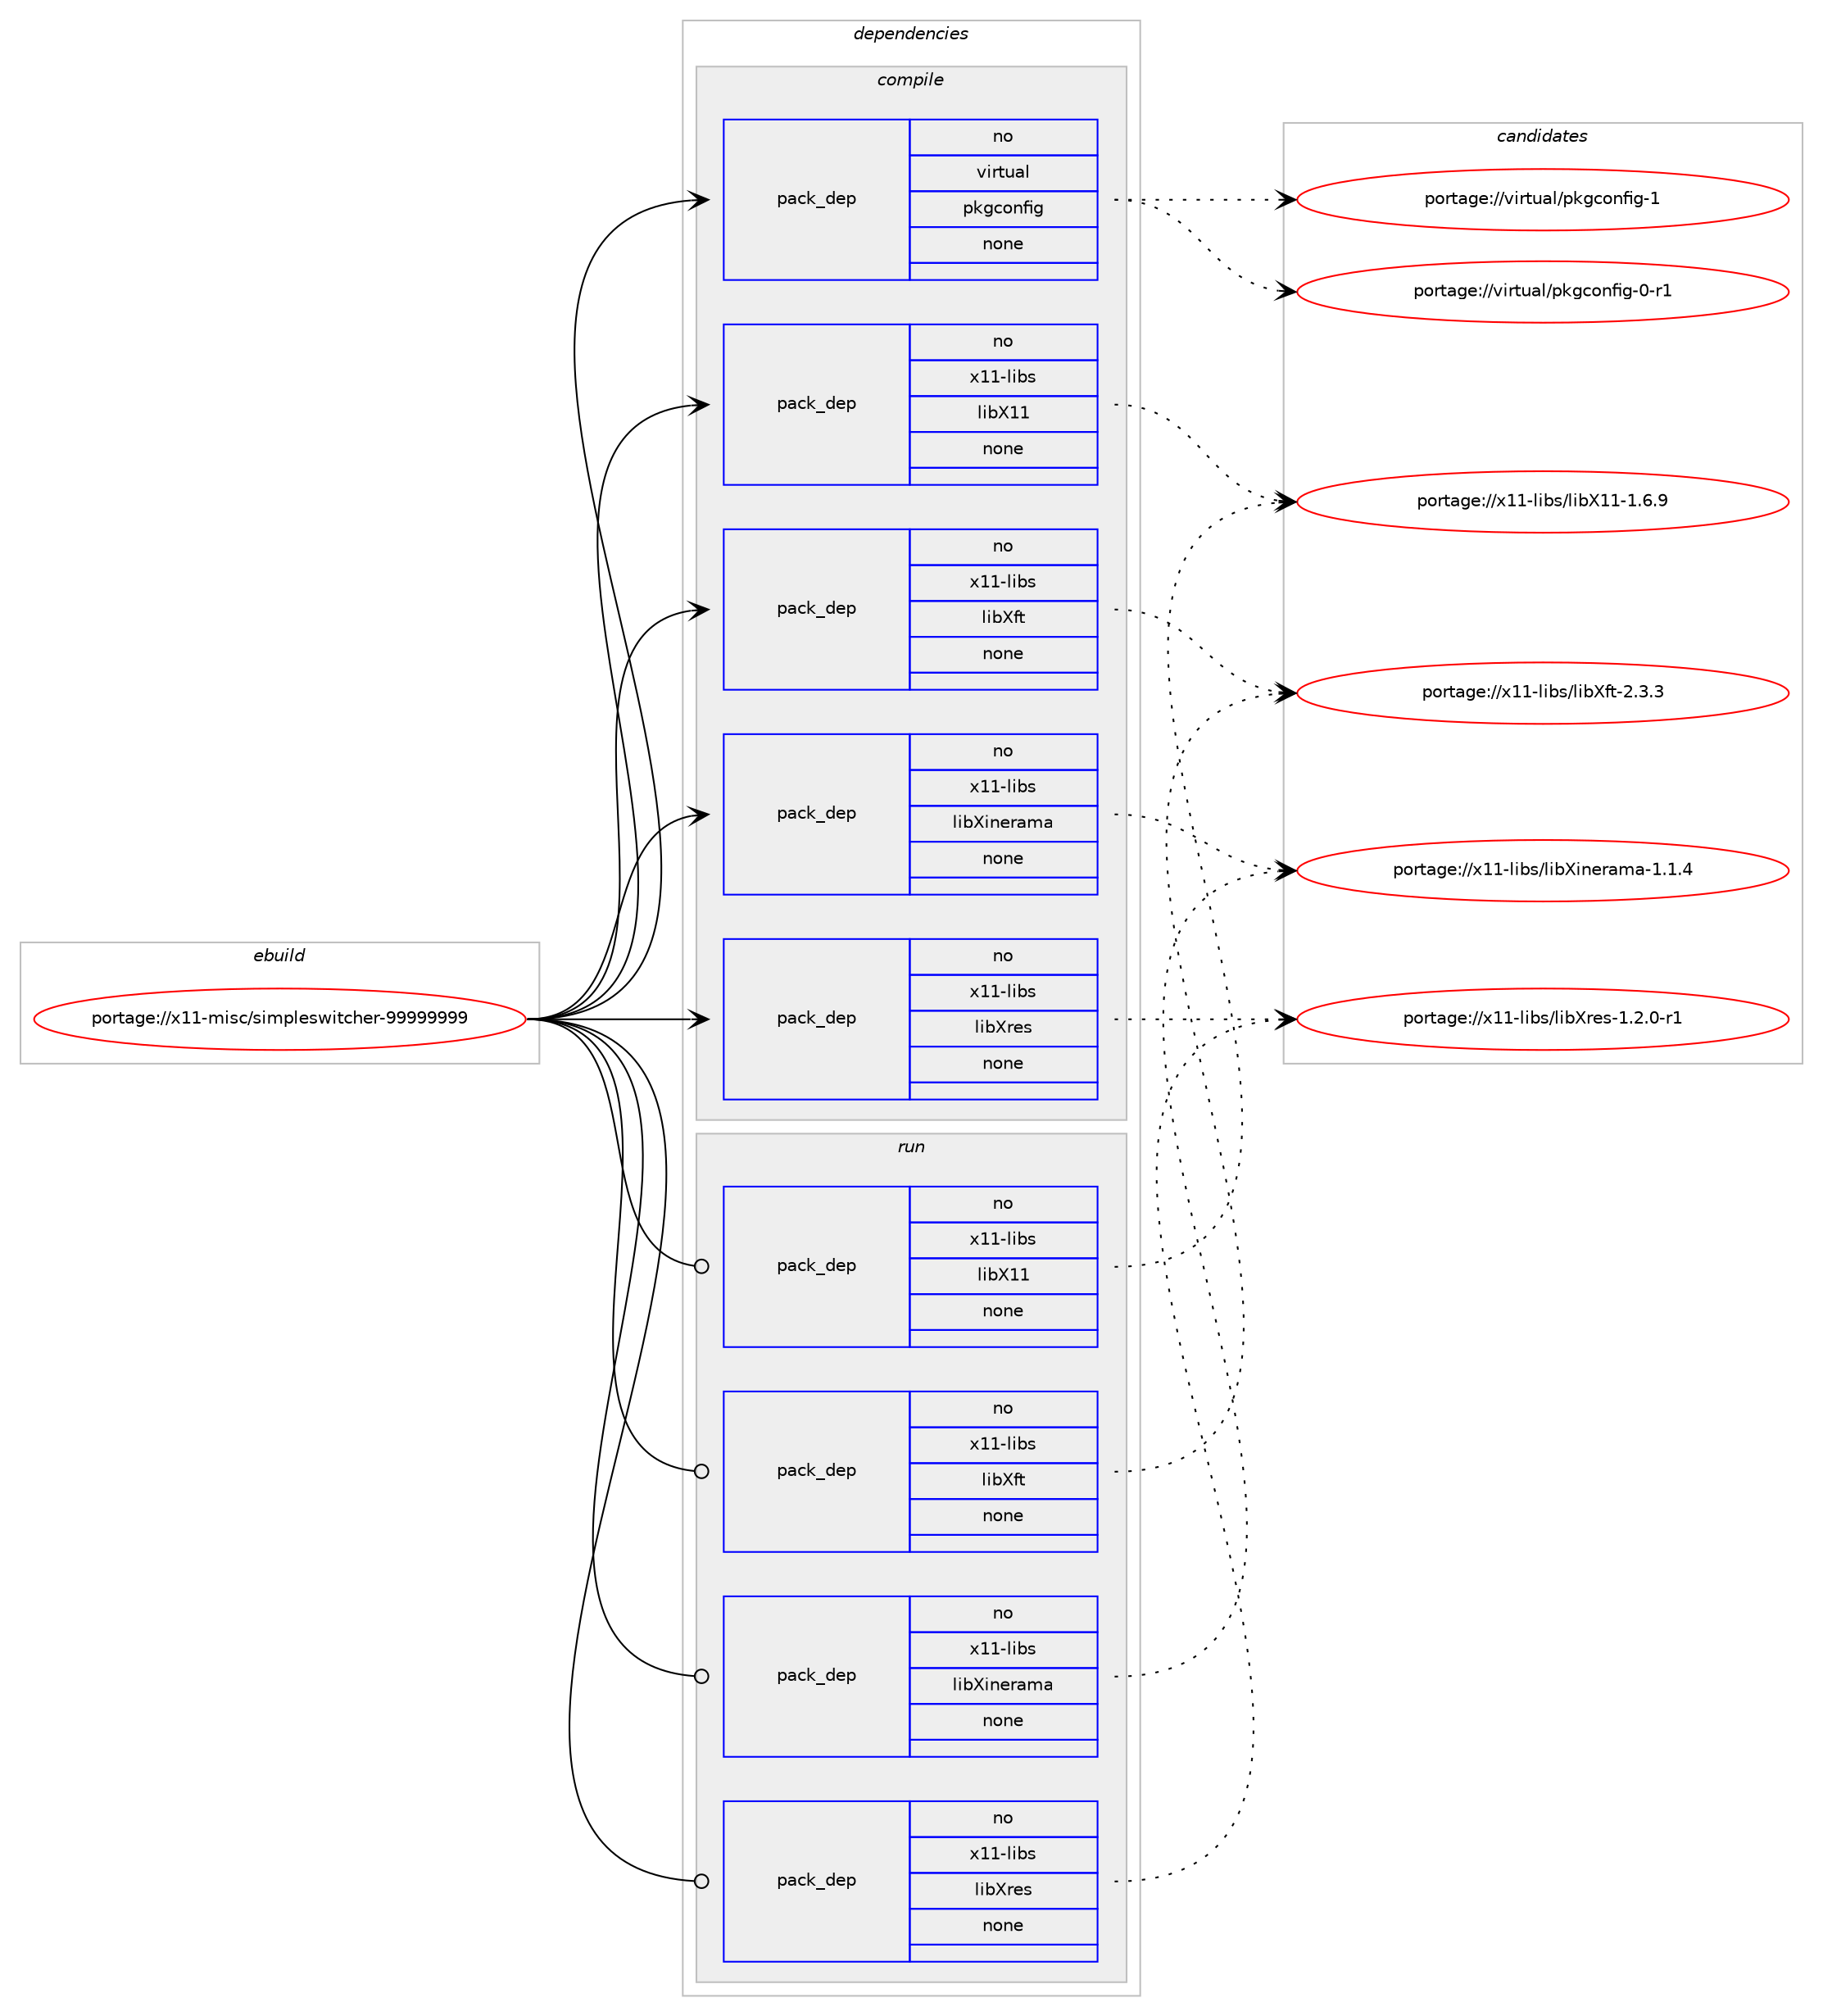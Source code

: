 digraph prolog {

# *************
# Graph options
# *************

newrank=true;
concentrate=true;
compound=true;
graph [rankdir=LR,fontname=Helvetica,fontsize=10,ranksep=1.5];#, ranksep=2.5, nodesep=0.2];
edge  [arrowhead=vee];
node  [fontname=Helvetica,fontsize=10];

# **********
# The ebuild
# **********

subgraph cluster_leftcol {
color=gray;
rank=same;
label=<<i>ebuild</i>>;
id [label="portage://x11-misc/simpleswitcher-99999999", color=red, width=4, href="../x11-misc/simpleswitcher-99999999.svg"];
}

# ****************
# The dependencies
# ****************

subgraph cluster_midcol {
color=gray;
label=<<i>dependencies</i>>;
subgraph cluster_compile {
fillcolor="#eeeeee";
style=filled;
label=<<i>compile</i>>;
subgraph pack7646 {
dependency8937 [label=<<TABLE BORDER="0" CELLBORDER="1" CELLSPACING="0" CELLPADDING="4" WIDTH="220"><TR><TD ROWSPAN="6" CELLPADDING="30">pack_dep</TD></TR><TR><TD WIDTH="110">no</TD></TR><TR><TD>virtual</TD></TR><TR><TD>pkgconfig</TD></TR><TR><TD>none</TD></TR><TR><TD></TD></TR></TABLE>>, shape=none, color=blue];
}
id:e -> dependency8937:w [weight=20,style="solid",arrowhead="vee"];
subgraph pack7647 {
dependency8938 [label=<<TABLE BORDER="0" CELLBORDER="1" CELLSPACING="0" CELLPADDING="4" WIDTH="220"><TR><TD ROWSPAN="6" CELLPADDING="30">pack_dep</TD></TR><TR><TD WIDTH="110">no</TD></TR><TR><TD>x11-libs</TD></TR><TR><TD>libX11</TD></TR><TR><TD>none</TD></TR><TR><TD></TD></TR></TABLE>>, shape=none, color=blue];
}
id:e -> dependency8938:w [weight=20,style="solid",arrowhead="vee"];
subgraph pack7648 {
dependency8939 [label=<<TABLE BORDER="0" CELLBORDER="1" CELLSPACING="0" CELLPADDING="4" WIDTH="220"><TR><TD ROWSPAN="6" CELLPADDING="30">pack_dep</TD></TR><TR><TD WIDTH="110">no</TD></TR><TR><TD>x11-libs</TD></TR><TR><TD>libXft</TD></TR><TR><TD>none</TD></TR><TR><TD></TD></TR></TABLE>>, shape=none, color=blue];
}
id:e -> dependency8939:w [weight=20,style="solid",arrowhead="vee"];
subgraph pack7649 {
dependency8940 [label=<<TABLE BORDER="0" CELLBORDER="1" CELLSPACING="0" CELLPADDING="4" WIDTH="220"><TR><TD ROWSPAN="6" CELLPADDING="30">pack_dep</TD></TR><TR><TD WIDTH="110">no</TD></TR><TR><TD>x11-libs</TD></TR><TR><TD>libXinerama</TD></TR><TR><TD>none</TD></TR><TR><TD></TD></TR></TABLE>>, shape=none, color=blue];
}
id:e -> dependency8940:w [weight=20,style="solid",arrowhead="vee"];
subgraph pack7650 {
dependency8941 [label=<<TABLE BORDER="0" CELLBORDER="1" CELLSPACING="0" CELLPADDING="4" WIDTH="220"><TR><TD ROWSPAN="6" CELLPADDING="30">pack_dep</TD></TR><TR><TD WIDTH="110">no</TD></TR><TR><TD>x11-libs</TD></TR><TR><TD>libXres</TD></TR><TR><TD>none</TD></TR><TR><TD></TD></TR></TABLE>>, shape=none, color=blue];
}
id:e -> dependency8941:w [weight=20,style="solid",arrowhead="vee"];
}
subgraph cluster_compileandrun {
fillcolor="#eeeeee";
style=filled;
label=<<i>compile and run</i>>;
}
subgraph cluster_run {
fillcolor="#eeeeee";
style=filled;
label=<<i>run</i>>;
subgraph pack7651 {
dependency8942 [label=<<TABLE BORDER="0" CELLBORDER="1" CELLSPACING="0" CELLPADDING="4" WIDTH="220"><TR><TD ROWSPAN="6" CELLPADDING="30">pack_dep</TD></TR><TR><TD WIDTH="110">no</TD></TR><TR><TD>x11-libs</TD></TR><TR><TD>libX11</TD></TR><TR><TD>none</TD></TR><TR><TD></TD></TR></TABLE>>, shape=none, color=blue];
}
id:e -> dependency8942:w [weight=20,style="solid",arrowhead="odot"];
subgraph pack7652 {
dependency8943 [label=<<TABLE BORDER="0" CELLBORDER="1" CELLSPACING="0" CELLPADDING="4" WIDTH="220"><TR><TD ROWSPAN="6" CELLPADDING="30">pack_dep</TD></TR><TR><TD WIDTH="110">no</TD></TR><TR><TD>x11-libs</TD></TR><TR><TD>libXft</TD></TR><TR><TD>none</TD></TR><TR><TD></TD></TR></TABLE>>, shape=none, color=blue];
}
id:e -> dependency8943:w [weight=20,style="solid",arrowhead="odot"];
subgraph pack7653 {
dependency8944 [label=<<TABLE BORDER="0" CELLBORDER="1" CELLSPACING="0" CELLPADDING="4" WIDTH="220"><TR><TD ROWSPAN="6" CELLPADDING="30">pack_dep</TD></TR><TR><TD WIDTH="110">no</TD></TR><TR><TD>x11-libs</TD></TR><TR><TD>libXinerama</TD></TR><TR><TD>none</TD></TR><TR><TD></TD></TR></TABLE>>, shape=none, color=blue];
}
id:e -> dependency8944:w [weight=20,style="solid",arrowhead="odot"];
subgraph pack7654 {
dependency8945 [label=<<TABLE BORDER="0" CELLBORDER="1" CELLSPACING="0" CELLPADDING="4" WIDTH="220"><TR><TD ROWSPAN="6" CELLPADDING="30">pack_dep</TD></TR><TR><TD WIDTH="110">no</TD></TR><TR><TD>x11-libs</TD></TR><TR><TD>libXres</TD></TR><TR><TD>none</TD></TR><TR><TD></TD></TR></TABLE>>, shape=none, color=blue];
}
id:e -> dependency8945:w [weight=20,style="solid",arrowhead="odot"];
}
}

# **************
# The candidates
# **************

subgraph cluster_choices {
rank=same;
color=gray;
label=<<i>candidates</i>>;

subgraph choice7646 {
color=black;
nodesep=1;
choice1181051141161179710847112107103991111101021051034549 [label="portage://virtual/pkgconfig-1", color=red, width=4,href="../virtual/pkgconfig-1.svg"];
choice11810511411611797108471121071039911111010210510345484511449 [label="portage://virtual/pkgconfig-0-r1", color=red, width=4,href="../virtual/pkgconfig-0-r1.svg"];
dependency8937:e -> choice1181051141161179710847112107103991111101021051034549:w [style=dotted,weight="100"];
dependency8937:e -> choice11810511411611797108471121071039911111010210510345484511449:w [style=dotted,weight="100"];
}
subgraph choice7647 {
color=black;
nodesep=1;
choice120494945108105981154710810598884949454946544657 [label="portage://x11-libs/libX11-1.6.9", color=red, width=4,href="../x11-libs/libX11-1.6.9.svg"];
dependency8938:e -> choice120494945108105981154710810598884949454946544657:w [style=dotted,weight="100"];
}
subgraph choice7648 {
color=black;
nodesep=1;
choice12049494510810598115471081059888102116455046514651 [label="portage://x11-libs/libXft-2.3.3", color=red, width=4,href="../x11-libs/libXft-2.3.3.svg"];
dependency8939:e -> choice12049494510810598115471081059888102116455046514651:w [style=dotted,weight="100"];
}
subgraph choice7649 {
color=black;
nodesep=1;
choice120494945108105981154710810598881051101011149710997454946494652 [label="portage://x11-libs/libXinerama-1.1.4", color=red, width=4,href="../x11-libs/libXinerama-1.1.4.svg"];
dependency8940:e -> choice120494945108105981154710810598881051101011149710997454946494652:w [style=dotted,weight="100"];
}
subgraph choice7650 {
color=black;
nodesep=1;
choice120494945108105981154710810598881141011154549465046484511449 [label="portage://x11-libs/libXres-1.2.0-r1", color=red, width=4,href="../x11-libs/libXres-1.2.0-r1.svg"];
dependency8941:e -> choice120494945108105981154710810598881141011154549465046484511449:w [style=dotted,weight="100"];
}
subgraph choice7651 {
color=black;
nodesep=1;
choice120494945108105981154710810598884949454946544657 [label="portage://x11-libs/libX11-1.6.9", color=red, width=4,href="../x11-libs/libX11-1.6.9.svg"];
dependency8942:e -> choice120494945108105981154710810598884949454946544657:w [style=dotted,weight="100"];
}
subgraph choice7652 {
color=black;
nodesep=1;
choice12049494510810598115471081059888102116455046514651 [label="portage://x11-libs/libXft-2.3.3", color=red, width=4,href="../x11-libs/libXft-2.3.3.svg"];
dependency8943:e -> choice12049494510810598115471081059888102116455046514651:w [style=dotted,weight="100"];
}
subgraph choice7653 {
color=black;
nodesep=1;
choice120494945108105981154710810598881051101011149710997454946494652 [label="portage://x11-libs/libXinerama-1.1.4", color=red, width=4,href="../x11-libs/libXinerama-1.1.4.svg"];
dependency8944:e -> choice120494945108105981154710810598881051101011149710997454946494652:w [style=dotted,weight="100"];
}
subgraph choice7654 {
color=black;
nodesep=1;
choice120494945108105981154710810598881141011154549465046484511449 [label="portage://x11-libs/libXres-1.2.0-r1", color=red, width=4,href="../x11-libs/libXres-1.2.0-r1.svg"];
dependency8945:e -> choice120494945108105981154710810598881141011154549465046484511449:w [style=dotted,weight="100"];
}
}

}
